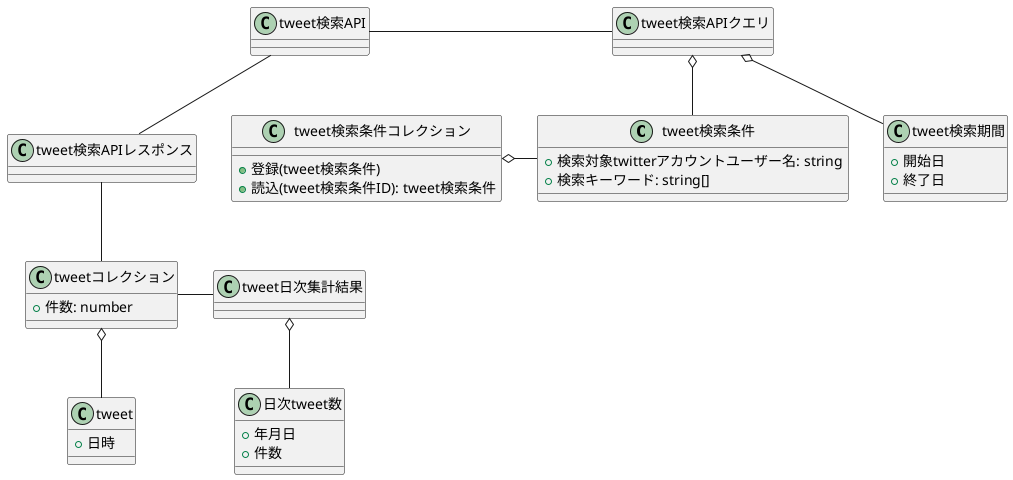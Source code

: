 @startuml

class tweet検索条件 {
  + 検索対象twitterアカウントユーザー名: string
  + 検索キーワード: string[]
}

class tweet検索条件コレクション{
 + 登録(tweet検索条件)
 + 読込(tweet検索条件ID): tweet検索条件
}
tweet検索条件コレクション o- tweet検索条件

class tweet検索期間{
  + 開始日
  + 終了日
}

class tweet {
  + 日時
}

class tweetコレクション{
  + 件数: number
}

class tweet検索API
tweet検索API -d- tweet検索APIレスポンス
tweet検索APIレスポンス -- tweetコレクション
tweetコレクション o-d- tweet

class tweet検索APIクエリ
tweet検索APIクエリ o-d- tweet検索期間
tweet検索APIクエリ o-d- tweet検索条件

tweet検索API - tweet検索APIクエリ

class tweet日次集計結果
tweetコレクション -r- tweet日次集計結果
class 日次tweet数 {
  + 年月日
  + 件数
}
tweet日次集計結果 o-d- 日次tweet数


@enduml
